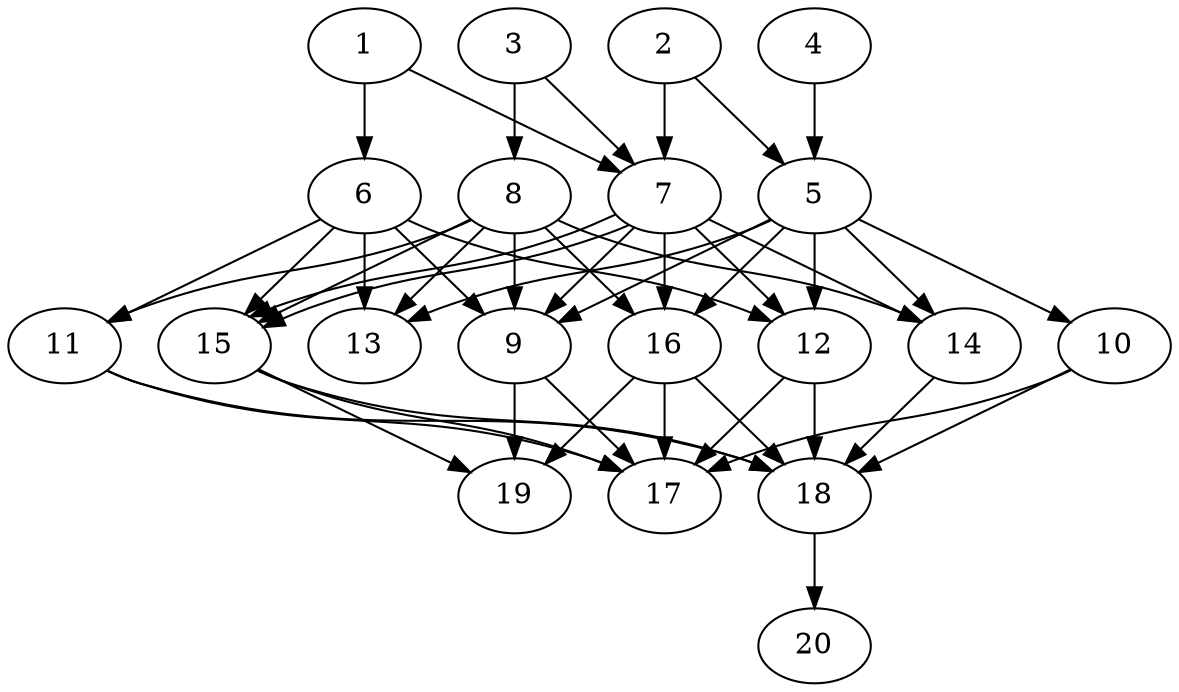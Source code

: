 // DAG automatically generated by daggen at Tue Jul 23 14:33:40 2019
// ./daggen --dot -n 20 --ccr 0.3 --fat 0.6 --regular 0.5 --density 0.8 --mindata 5242880 --maxdata 52428800 
digraph G {
  1 [size="58149547", alpha="0.12", expect_size="17444864"] 
  1 -> 6 [size ="17444864"]
  1 -> 7 [size ="17444864"]
  2 [size="138424320", alpha="0.16", expect_size="41527296"] 
  2 -> 5 [size ="41527296"]
  2 -> 7 [size ="41527296"]
  3 [size="47179093", alpha="0.06", expect_size="14153728"] 
  3 -> 7 [size ="14153728"]
  3 -> 8 [size ="14153728"]
  4 [size="42772480", alpha="0.12", expect_size="12831744"] 
  4 -> 5 [size ="12831744"]
  5 [size="108557653", alpha="0.01", expect_size="32567296"] 
  5 -> 9 [size ="32567296"]
  5 -> 10 [size ="32567296"]
  5 -> 12 [size ="32567296"]
  5 -> 13 [size ="32567296"]
  5 -> 14 [size ="32567296"]
  5 -> 16 [size ="32567296"]
  6 [size="78110720", alpha="0.06", expect_size="23433216"] 
  6 -> 9 [size ="23433216"]
  6 -> 11 [size ="23433216"]
  6 -> 12 [size ="23433216"]
  6 -> 13 [size ="23433216"]
  6 -> 15 [size ="23433216"]
  7 [size="157313707", alpha="0.01", expect_size="47194112"] 
  7 -> 9 [size ="47194112"]
  7 -> 12 [size ="47194112"]
  7 -> 14 [size ="47194112"]
  7 -> 15 [size ="47194112"]
  7 -> 15 [size ="47194112"]
  7 -> 16 [size ="47194112"]
  8 [size="18814293", alpha="0.06", expect_size="5644288"] 
  8 -> 9 [size ="5644288"]
  8 -> 11 [size ="5644288"]
  8 -> 13 [size ="5644288"]
  8 -> 14 [size ="5644288"]
  8 -> 15 [size ="5644288"]
  8 -> 16 [size ="5644288"]
  9 [size="87978667", alpha="0.11", expect_size="26393600"] 
  9 -> 17 [size ="26393600"]
  9 -> 19 [size ="26393600"]
  10 [size="119248213", alpha="0.13", expect_size="35774464"] 
  10 -> 17 [size ="35774464"]
  10 -> 18 [size ="35774464"]
  11 [size="85452800", alpha="0.12", expect_size="25635840"] 
  11 -> 17 [size ="25635840"]
  11 -> 18 [size ="25635840"]
  12 [size="26152960", alpha="0.15", expect_size="7845888"] 
  12 -> 17 [size ="7845888"]
  12 -> 18 [size ="7845888"]
  13 [size="149869227", alpha="0.01", expect_size="44960768"] 
  14 [size="40410453", alpha="0.01", expect_size="12123136"] 
  14 -> 18 [size ="12123136"]
  15 [size="137031680", alpha="0.03", expect_size="41109504"] 
  15 -> 17 [size ="41109504"]
  15 -> 18 [size ="41109504"]
  15 -> 19 [size ="41109504"]
  16 [size="142073173", alpha="0.00", expect_size="42621952"] 
  16 -> 17 [size ="42621952"]
  16 -> 18 [size ="42621952"]
  16 -> 19 [size ="42621952"]
  17 [size="29282987", alpha="0.05", expect_size="8784896"] 
  18 [size="37799253", alpha="0.15", expect_size="11339776"] 
  18 -> 20 [size ="11339776"]
  19 [size="87248213", alpha="0.11", expect_size="26174464"] 
  20 [size="174469120", alpha="0.04", expect_size="52340736"] 
}
